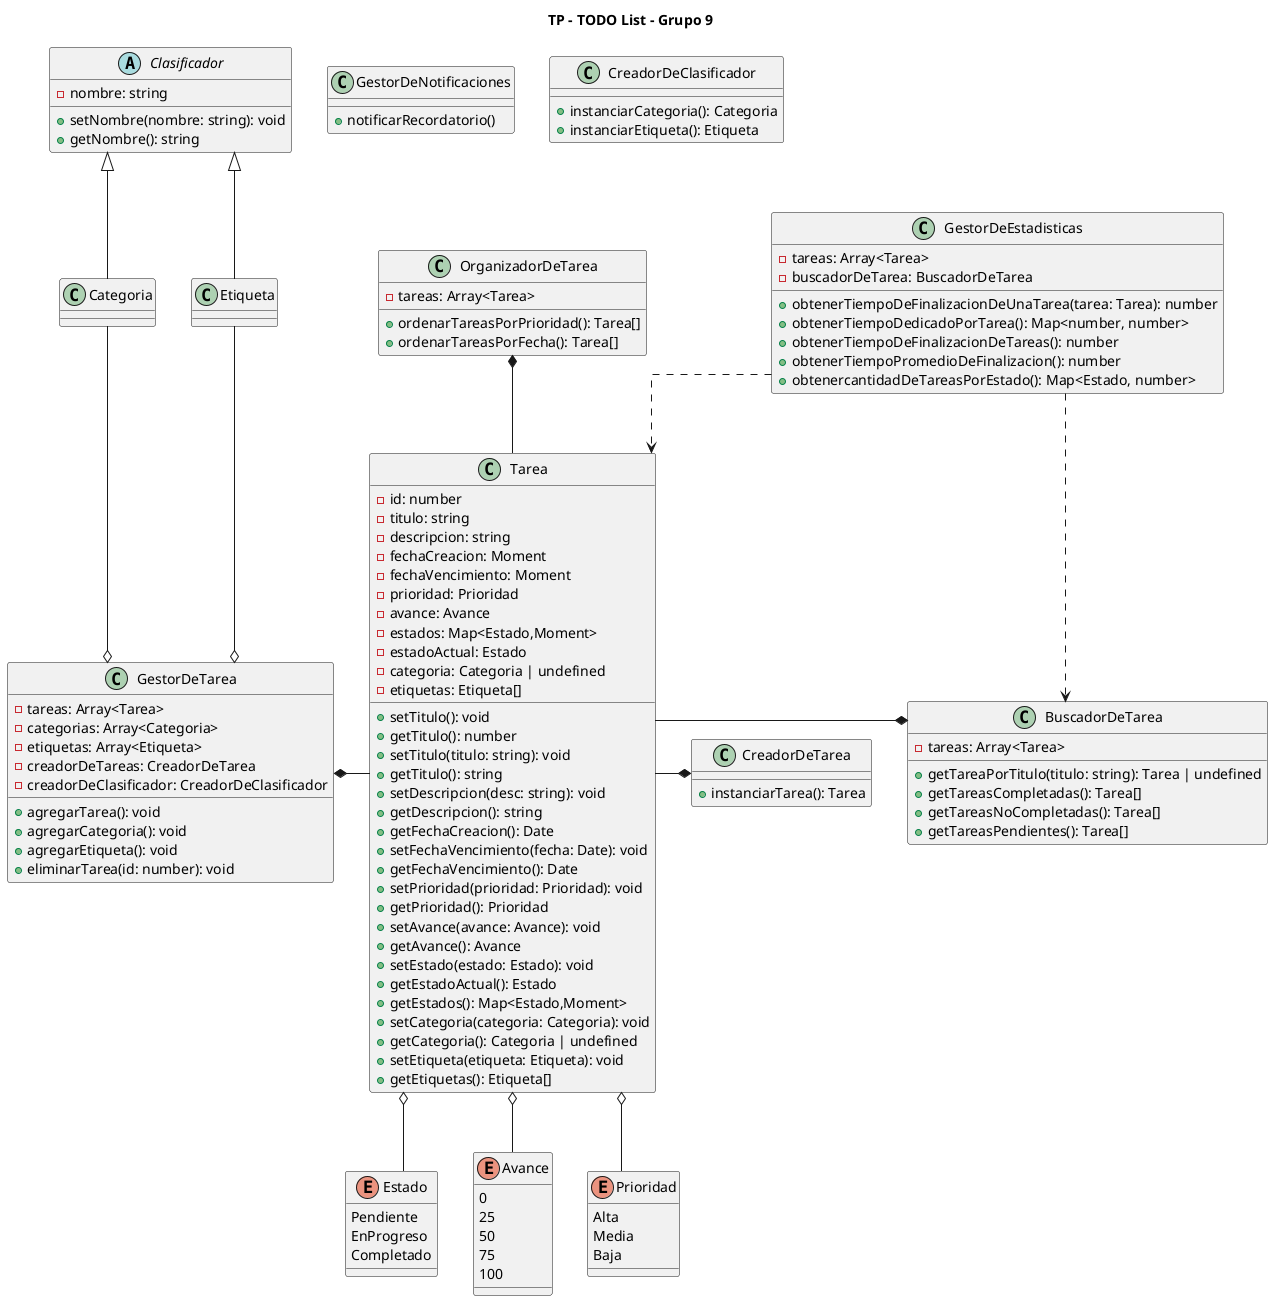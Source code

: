 @startuml ToDoList

title TP - TODO List - Grupo 9
skinparam lineType ortho

class Tarea{
   - id: number
   - titulo: string
   - descripcion: string
   - fechaCreacion: Moment
   - fechaVencimiento: Moment
   - prioridad: Prioridad
   - avance: Avance
   - estados: Map<Estado,Moment>
   - estadoActual: Estado
   - categoria: Categoria | undefined
   - etiquetas: Etiqueta[]
    
    + setTitulo(): void
    + getTitulo(): number
    + setTitulo(titulo: string): void
    + getTitulo(): string
    + setDescripcion(desc: string): void
    + getDescripcion(): string
    + getFechaCreacion(): Date
    + setFechaVencimiento(fecha: Date): void
    + getFechaVencimiento(): Date
    + setPrioridad(prioridad: Prioridad): void
    + getPrioridad(): Prioridad
    + setAvance(avance: Avance): void
    + getAvance(): Avance
    + setEstado(estado: Estado): void
    + getEstadoActual(): Estado
    + getEstados(): Map<Estado,Moment>
    + setCategoria(categoria: Categoria): void
    + getCategoria(): Categoria | undefined
    + setEtiqueta(etiqueta: Etiqueta): void
    + getEtiquetas(): Etiqueta[]
}

class CreadorDeTarea{
    + instanciarTarea(): Tarea
}

class GestorDeTarea{
    - tareas: Array<Tarea>
    - categorias: Array<Categoria>
    - etiquetas: Array<Etiqueta>
    - creadorDeTareas: CreadorDeTarea
    - creadorDeClasificador: CreadorDeClasificador

    + agregarTarea(): void
    + agregarCategoria(): void
    + agregarEtiqueta(): void
    + eliminarTarea(id: number): void
}

class BuscadorDeTarea{
    - tareas: Array<Tarea>

    + getTareaPorTitulo(titulo: string): Tarea | undefined
    + getTareasCompletadas(): Tarea[]
    + getTareasNoCompletadas(): Tarea[]
    + getTareasPendientes(): Tarea[]
}

class OrganizadorDeTarea{
    - tareas: Array<Tarea>

    + ordenarTareasPorPrioridad(): Tarea[]
    + ordenarTareasPorFecha(): Tarea[]
}

class GestorDeEstadisticas{
    - tareas: Array<Tarea>
    - buscadorDeTarea: BuscadorDeTarea

    + obtenerTiempoDeFinalizacionDeUnaTarea(tarea: Tarea): number
    + obtenerTiempoDedicadoPorTarea(): Map<number, number>
    + obtenerTiempoDeFinalizacionDeTareas(): number
    + obtenerTiempoPromedioDeFinalizacion(): number
    + obtenercantidadDeTareasPorEstado(): Map<Estado, number>
}

class GestorDeNotificaciones{
    + notificarRecordatorio()
}

abstract class Clasificador{
    - nombre: string

    + setNombre(nombre: string): void
    + getNombre(): string
}

class Categoria extends Clasificador{}
class Etiqueta extends Clasificador{}

class CreadorDeClasificador{
    + instanciarCategoria(): Categoria
    + instanciarEtiqueta(): Etiqueta
}

ENUM Estado{
    Pendiente
    EnProgreso
    Completado
}

ENUM Avance{
    0
    25
    50
    75
    100
}

ENUM Prioridad{
    Alta
    Media
    Baja
}

GestorDeEstadisticas ..> Tarea
GestorDeEstadisticas ..> BuscadorDeTarea
GestorDeTarea *-right- Tarea
Etiqueta --o GestorDeTarea
Categoria --o GestorDeTarea
CreadorDeTarea *-left- Tarea
BuscadorDeTarea *-left- Tarea
OrganizadorDeTarea *-- Tarea

/' CreadorDeClasificador *-- Etiqueta
CreadorDeClasificador *-- Categoria '/

Tarea o-- Prioridad
Tarea o-- Estado
Tarea o-- Avance

@enduml